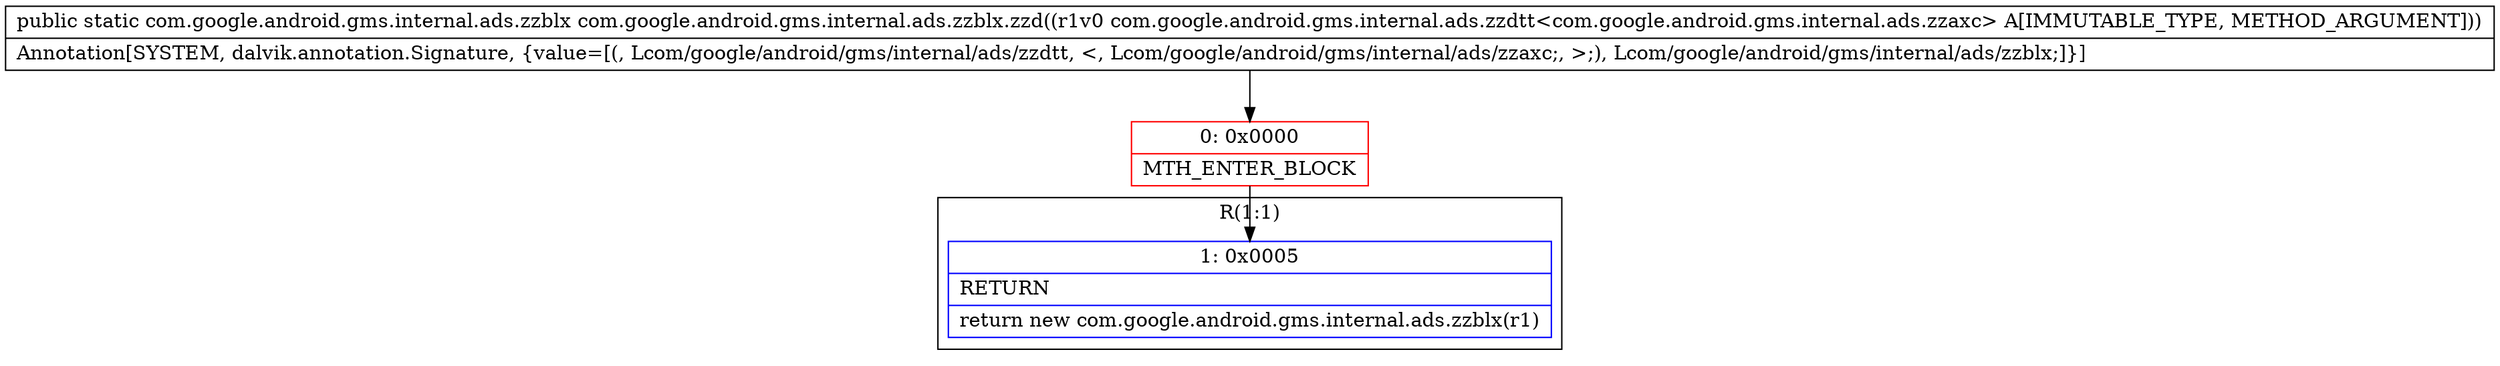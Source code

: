 digraph "CFG forcom.google.android.gms.internal.ads.zzblx.zzd(Lcom\/google\/android\/gms\/internal\/ads\/zzdtt;)Lcom\/google\/android\/gms\/internal\/ads\/zzblx;" {
subgraph cluster_Region_370355406 {
label = "R(1:1)";
node [shape=record,color=blue];
Node_1 [shape=record,label="{1\:\ 0x0005|RETURN\l|return new com.google.android.gms.internal.ads.zzblx(r1)\l}"];
}
Node_0 [shape=record,color=red,label="{0\:\ 0x0000|MTH_ENTER_BLOCK\l}"];
MethodNode[shape=record,label="{public static com.google.android.gms.internal.ads.zzblx com.google.android.gms.internal.ads.zzblx.zzd((r1v0 com.google.android.gms.internal.ads.zzdtt\<com.google.android.gms.internal.ads.zzaxc\> A[IMMUTABLE_TYPE, METHOD_ARGUMENT]))  | Annotation[SYSTEM, dalvik.annotation.Signature, \{value=[(, Lcom\/google\/android\/gms\/internal\/ads\/zzdtt, \<, Lcom\/google\/android\/gms\/internal\/ads\/zzaxc;, \>;), Lcom\/google\/android\/gms\/internal\/ads\/zzblx;]\}]\l}"];
MethodNode -> Node_0;
Node_0 -> Node_1;
}

